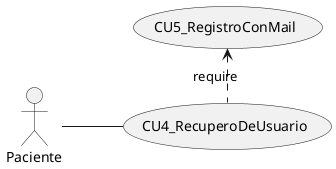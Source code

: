 @startuml
left to right direction

 actor Paciente

  Paciente -- (CU4_RecuperoDeUsuario) 

	 (CU4_RecuperoDeUsuario) .left--> (CU5_RegistroConMail) : require

@enduml